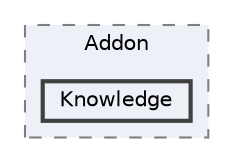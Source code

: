 digraph "C:/Users/むずでょ/Documents/Unity Projects/RMU-1-00-00-Research/Assets/RPGMaker/Codebase/Runtime/Addon/Knowledge"
{
 // LATEX_PDF_SIZE
  bgcolor="transparent";
  edge [fontname=Helvetica,fontsize=10,labelfontname=Helvetica,labelfontsize=10];
  node [fontname=Helvetica,fontsize=10,shape=box,height=0.2,width=0.4];
  compound=true
  subgraph clusterdir_7519f95c37a7fb146fa4cf7569024839 {
    graph [ bgcolor="#edf0f7", pencolor="grey50", label="Addon", fontname=Helvetica,fontsize=10 style="filled,dashed", URL="dir_7519f95c37a7fb146fa4cf7569024839.html",tooltip=""]
  dir_d338cbbb5cc4250145c5b4cefb0fb953 [label="Knowledge", fillcolor="#edf0f7", color="grey25", style="filled,bold", URL="dir_d338cbbb5cc4250145c5b4cefb0fb953.html",tooltip=""];
  }
}
